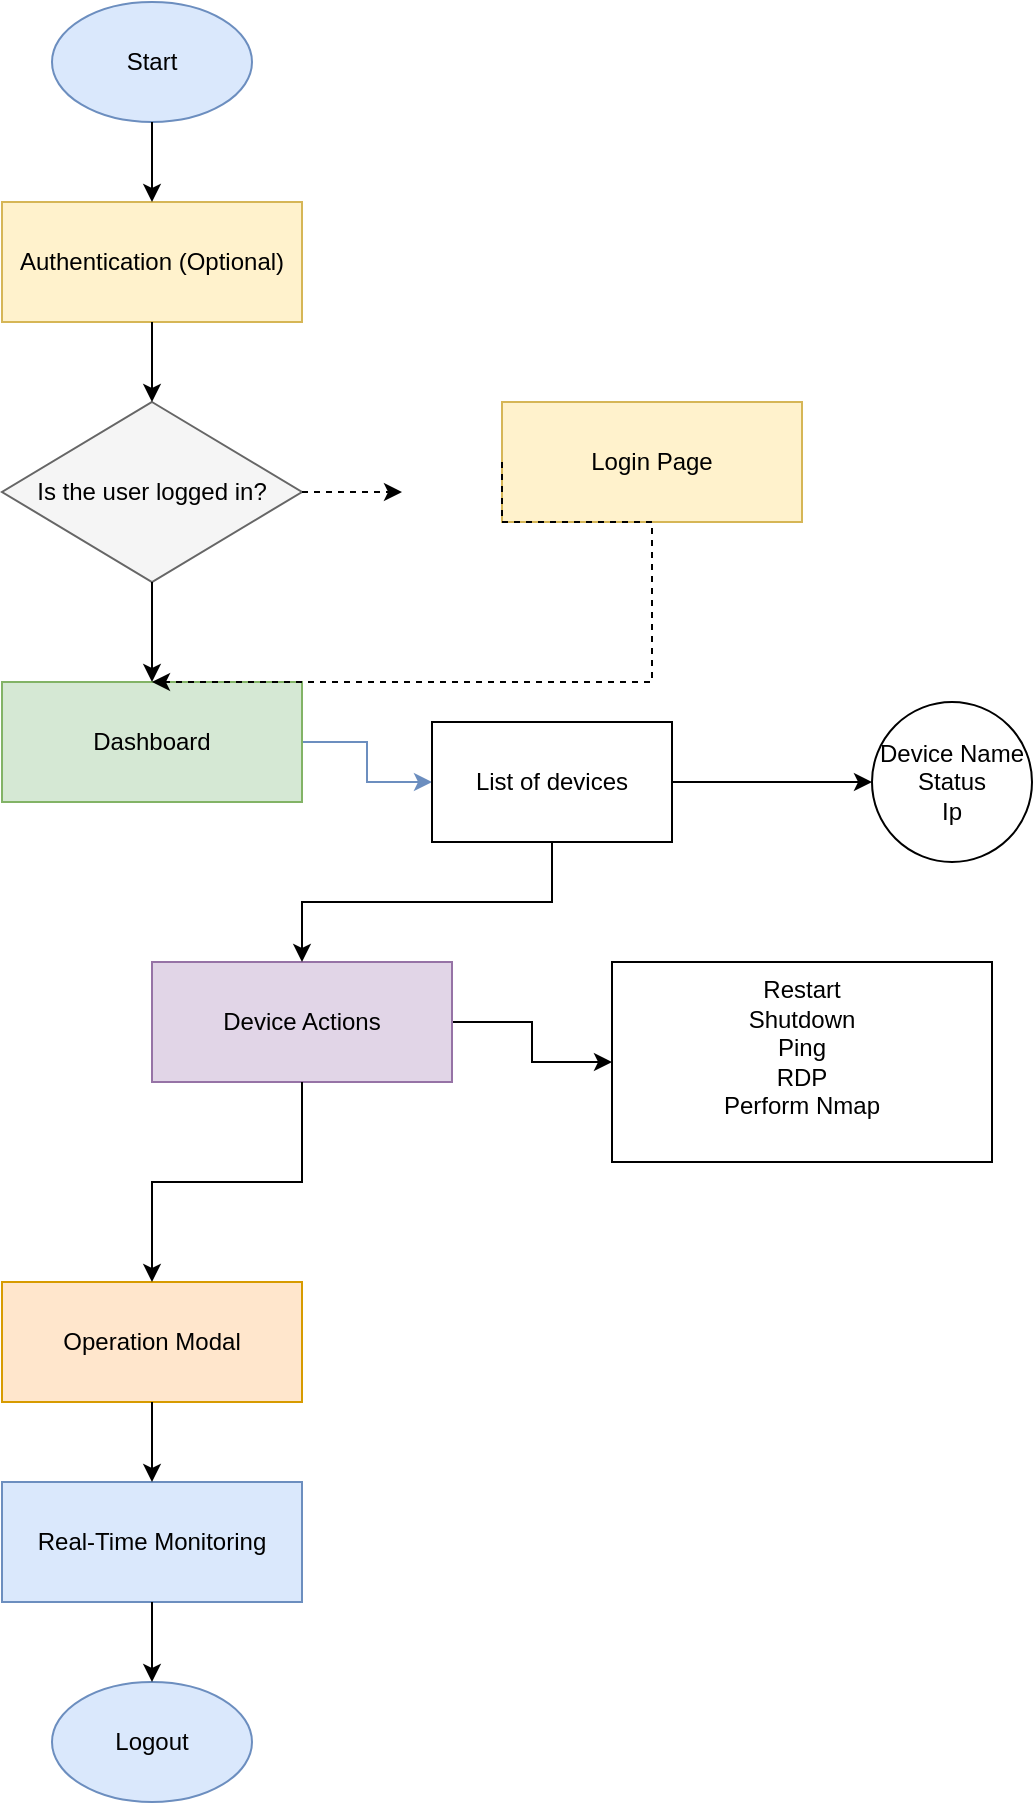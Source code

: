 <mxfile version="26.0.10">
  <diagram name="Page-1" id="PJSg984-5dhkwggX9YD7">
    <mxGraphModel dx="1167" dy="639" grid="1" gridSize="10" guides="1" tooltips="1" connect="1" arrows="1" fold="1" page="1" pageScale="1" pageWidth="850" pageHeight="1100" math="0" shadow="0">
      <root>
        <mxCell id="0" />
        <mxCell id="1" parent="0" />
        <mxCell id="HlzlrmxFFJ5BzxidjW3P-1" value="Start" style="ellipse;whiteSpace=wrap;html=1;aspect=fixed;fillColor=#dae8fc;strokeColor=#6c8ebf;" vertex="1" parent="1">
          <mxGeometry x="360" y="40" width="100" height="60" as="geometry" />
        </mxCell>
        <mxCell id="HlzlrmxFFJ5BzxidjW3P-2" value="Authentication (Optional)" style="rounded=0;whiteSpace=wrap;html=1;fillColor=#fff2cc;strokeColor=#d6b656;" vertex="1" parent="1">
          <mxGeometry x="335" y="140" width="150" height="60" as="geometry" />
        </mxCell>
        <mxCell id="HlzlrmxFFJ5BzxidjW3P-3" value="Is the user logged in?" style="rhombus;whiteSpace=wrap;html=1;fillColor=#f5f5f5;strokeColor=#666666;" vertex="1" parent="1">
          <mxGeometry x="335" y="240" width="150" height="90" as="geometry" />
        </mxCell>
        <mxCell id="HlzlrmxFFJ5BzxidjW3P-21" style="edgeStyle=orthogonalEdgeStyle;rounded=0;orthogonalLoop=1;jettySize=auto;html=1;fillColor=#dae8fc;strokeColor=#6c8ebf;" edge="1" parent="1" source="HlzlrmxFFJ5BzxidjW3P-4" target="HlzlrmxFFJ5BzxidjW3P-22">
          <mxGeometry relative="1" as="geometry">
            <mxPoint x="570" y="420" as="targetPoint" />
          </mxGeometry>
        </mxCell>
        <mxCell id="HlzlrmxFFJ5BzxidjW3P-4" value="Dashboard" style="rounded=0;whiteSpace=wrap;html=1;fillColor=#d5e8d4;strokeColor=#82b366;" vertex="1" parent="1">
          <mxGeometry x="335" y="380" width="150" height="60" as="geometry" />
        </mxCell>
        <mxCell id="HlzlrmxFFJ5BzxidjW3P-28" style="edgeStyle=orthogonalEdgeStyle;rounded=0;orthogonalLoop=1;jettySize=auto;html=1;" edge="1" parent="1" source="HlzlrmxFFJ5BzxidjW3P-6" target="HlzlrmxFFJ5BzxidjW3P-29">
          <mxGeometry relative="1" as="geometry">
            <mxPoint x="620" y="550.0" as="targetPoint" />
          </mxGeometry>
        </mxCell>
        <mxCell id="HlzlrmxFFJ5BzxidjW3P-6" value="Device Actions" style="rounded=0;whiteSpace=wrap;html=1;fillColor=#e1d5e7;strokeColor=#9673a6;" vertex="1" parent="1">
          <mxGeometry x="410" y="520" width="150" height="60" as="geometry" />
        </mxCell>
        <mxCell id="HlzlrmxFFJ5BzxidjW3P-7" value="Operation Modal" style="rounded=0;whiteSpace=wrap;html=1;fillColor=#ffe6cc;strokeColor=#d79b00;" vertex="1" parent="1">
          <mxGeometry x="335" y="680" width="150" height="60" as="geometry" />
        </mxCell>
        <mxCell id="HlzlrmxFFJ5BzxidjW3P-8" value="Real-Time Monitoring" style="rounded=0;whiteSpace=wrap;html=1;fillColor=#dae8fc;strokeColor=#6c8ebf;" vertex="1" parent="1">
          <mxGeometry x="335" y="780" width="150" height="60" as="geometry" />
        </mxCell>
        <mxCell id="HlzlrmxFFJ5BzxidjW3P-9" value="Logout" style="ellipse;whiteSpace=wrap;html=1;aspect=fixed;fillColor=#dae8fc;strokeColor=#6c8ebf;" vertex="1" parent="1">
          <mxGeometry x="360" y="880" width="100" height="60" as="geometry" />
        </mxCell>
        <mxCell id="HlzlrmxFFJ5BzxidjW3P-10" style="edgeStyle=orthogonalEdgeStyle;rounded=0;html=1;exitX=0.5;exitY=1;entryX=0.5;entryY=0;endArrow=classic;endFill=1;" edge="1" parent="1" source="HlzlrmxFFJ5BzxidjW3P-1" target="HlzlrmxFFJ5BzxidjW3P-2">
          <mxGeometry relative="1" as="geometry" />
        </mxCell>
        <mxCell id="HlzlrmxFFJ5BzxidjW3P-11" style="edgeStyle=orthogonalEdgeStyle;rounded=0;html=1;exitX=0.5;exitY=1;entryX=0.5;entryY=0;endArrow=classic;endFill=1;" edge="1" parent="1" source="HlzlrmxFFJ5BzxidjW3P-2" target="HlzlrmxFFJ5BzxidjW3P-3">
          <mxGeometry relative="1" as="geometry" />
        </mxCell>
        <mxCell id="HlzlrmxFFJ5BzxidjW3P-12" style="edgeStyle=orthogonalEdgeStyle;rounded=0;html=1;exitX=0.5;exitY=1;entryX=0.5;entryY=0;endArrow=classic;endFill=1;" edge="1" parent="1" source="HlzlrmxFFJ5BzxidjW3P-3" target="HlzlrmxFFJ5BzxidjW3P-4">
          <mxGeometry relative="1" as="geometry">
            <mxPoint x="410" y="380" as="targetPoint" />
          </mxGeometry>
        </mxCell>
        <mxCell id="HlzlrmxFFJ5BzxidjW3P-15" style="edgeStyle=orthogonalEdgeStyle;rounded=0;html=1;exitX=0.5;exitY=1;entryX=0.5;entryY=0;endArrow=classic;endFill=1;" edge="1" parent="1" source="HlzlrmxFFJ5BzxidjW3P-6" target="HlzlrmxFFJ5BzxidjW3P-7">
          <mxGeometry relative="1" as="geometry" />
        </mxCell>
        <mxCell id="HlzlrmxFFJ5BzxidjW3P-16" style="edgeStyle=orthogonalEdgeStyle;rounded=0;html=1;exitX=0.5;exitY=1;entryX=0.5;entryY=0;endArrow=classic;endFill=1;" edge="1" parent="1" source="HlzlrmxFFJ5BzxidjW3P-7" target="HlzlrmxFFJ5BzxidjW3P-8">
          <mxGeometry relative="1" as="geometry" />
        </mxCell>
        <mxCell id="HlzlrmxFFJ5BzxidjW3P-17" style="edgeStyle=orthogonalEdgeStyle;rounded=0;html=1;exitX=0.5;exitY=1;entryX=0.5;entryY=0;endArrow=classic;endFill=1;" edge="1" parent="1" source="HlzlrmxFFJ5BzxidjW3P-8" target="HlzlrmxFFJ5BzxidjW3P-9">
          <mxGeometry relative="1" as="geometry" />
        </mxCell>
        <mxCell id="HlzlrmxFFJ5BzxidjW3P-18" style="edgeStyle=orthogonalEdgeStyle;rounded=0;html=1;exitX=1;exitY=0.5;entryX=0;entryY=0.5;endArrow=classic;endFill=1;dashed=1;" edge="1" parent="1" source="HlzlrmxFFJ5BzxidjW3P-3">
          <mxGeometry relative="1" as="geometry">
            <mxPoint x="535" y="285" as="sourcePoint" />
            <mxPoint x="535" y="285" as="targetPoint" />
            <Array as="points">
              <mxPoint x="485" y="285" />
              <mxPoint x="585" y="285" />
            </Array>
          </mxGeometry>
        </mxCell>
        <mxCell id="HlzlrmxFFJ5BzxidjW3P-19" value="Login Page" style="rounded=0;whiteSpace=wrap;html=1;fillColor=#fff2cc;strokeColor=#d6b656;" vertex="1" parent="1">
          <mxGeometry x="585" y="240" width="150" height="60" as="geometry" />
        </mxCell>
        <mxCell id="HlzlrmxFFJ5BzxidjW3P-20" style="edgeStyle=orthogonalEdgeStyle;rounded=0;html=1;exitX=0;exitY=0.5;entryX=0.5;entryY=0;endArrow=classic;endFill=1;dashed=1;" edge="1" parent="1" source="HlzlrmxFFJ5BzxidjW3P-19" target="HlzlrmxFFJ5BzxidjW3P-4">
          <mxGeometry relative="1" as="geometry">
            <mxPoint x="660" y="240" as="sourcePoint" />
            <mxPoint x="660" y="380" as="targetPoint" />
            <Array as="points">
              <mxPoint x="660" y="300" />
            </Array>
          </mxGeometry>
        </mxCell>
        <mxCell id="HlzlrmxFFJ5BzxidjW3P-27" style="edgeStyle=orthogonalEdgeStyle;rounded=0;orthogonalLoop=1;jettySize=auto;html=1;entryX=0.5;entryY=0;entryDx=0;entryDy=0;" edge="1" parent="1" source="HlzlrmxFFJ5BzxidjW3P-22" target="HlzlrmxFFJ5BzxidjW3P-6">
          <mxGeometry relative="1" as="geometry" />
        </mxCell>
        <mxCell id="HlzlrmxFFJ5BzxidjW3P-35" value="" style="edgeStyle=orthogonalEdgeStyle;rounded=0;orthogonalLoop=1;jettySize=auto;html=1;" edge="1" parent="1" source="HlzlrmxFFJ5BzxidjW3P-22" target="HlzlrmxFFJ5BzxidjW3P-34">
          <mxGeometry relative="1" as="geometry" />
        </mxCell>
        <mxCell id="HlzlrmxFFJ5BzxidjW3P-22" value="List of devices" style="rounded=0;whiteSpace=wrap;html=1;" vertex="1" parent="1">
          <mxGeometry x="550" y="400" width="120" height="60" as="geometry" />
        </mxCell>
        <mxCell id="HlzlrmxFFJ5BzxidjW3P-29" value="Restart&lt;div&gt;Shutdown&lt;/div&gt;&lt;div&gt;Ping&lt;/div&gt;&lt;div&gt;RDP&lt;/div&gt;&lt;div&gt;Perform Nmap&lt;/div&gt;&lt;div&gt;&lt;br&gt;&lt;/div&gt;" style="rounded=0;whiteSpace=wrap;html=1;" vertex="1" parent="1">
          <mxGeometry x="640" y="520" width="190" height="100" as="geometry" />
        </mxCell>
        <mxCell id="HlzlrmxFFJ5BzxidjW3P-34" value="Device Name&lt;div&gt;Status&lt;/div&gt;&lt;div&gt;Ip&lt;/div&gt;" style="ellipse;whiteSpace=wrap;html=1;rounded=0;" vertex="1" parent="1">
          <mxGeometry x="770" y="390" width="80" height="80" as="geometry" />
        </mxCell>
      </root>
    </mxGraphModel>
  </diagram>
</mxfile>
